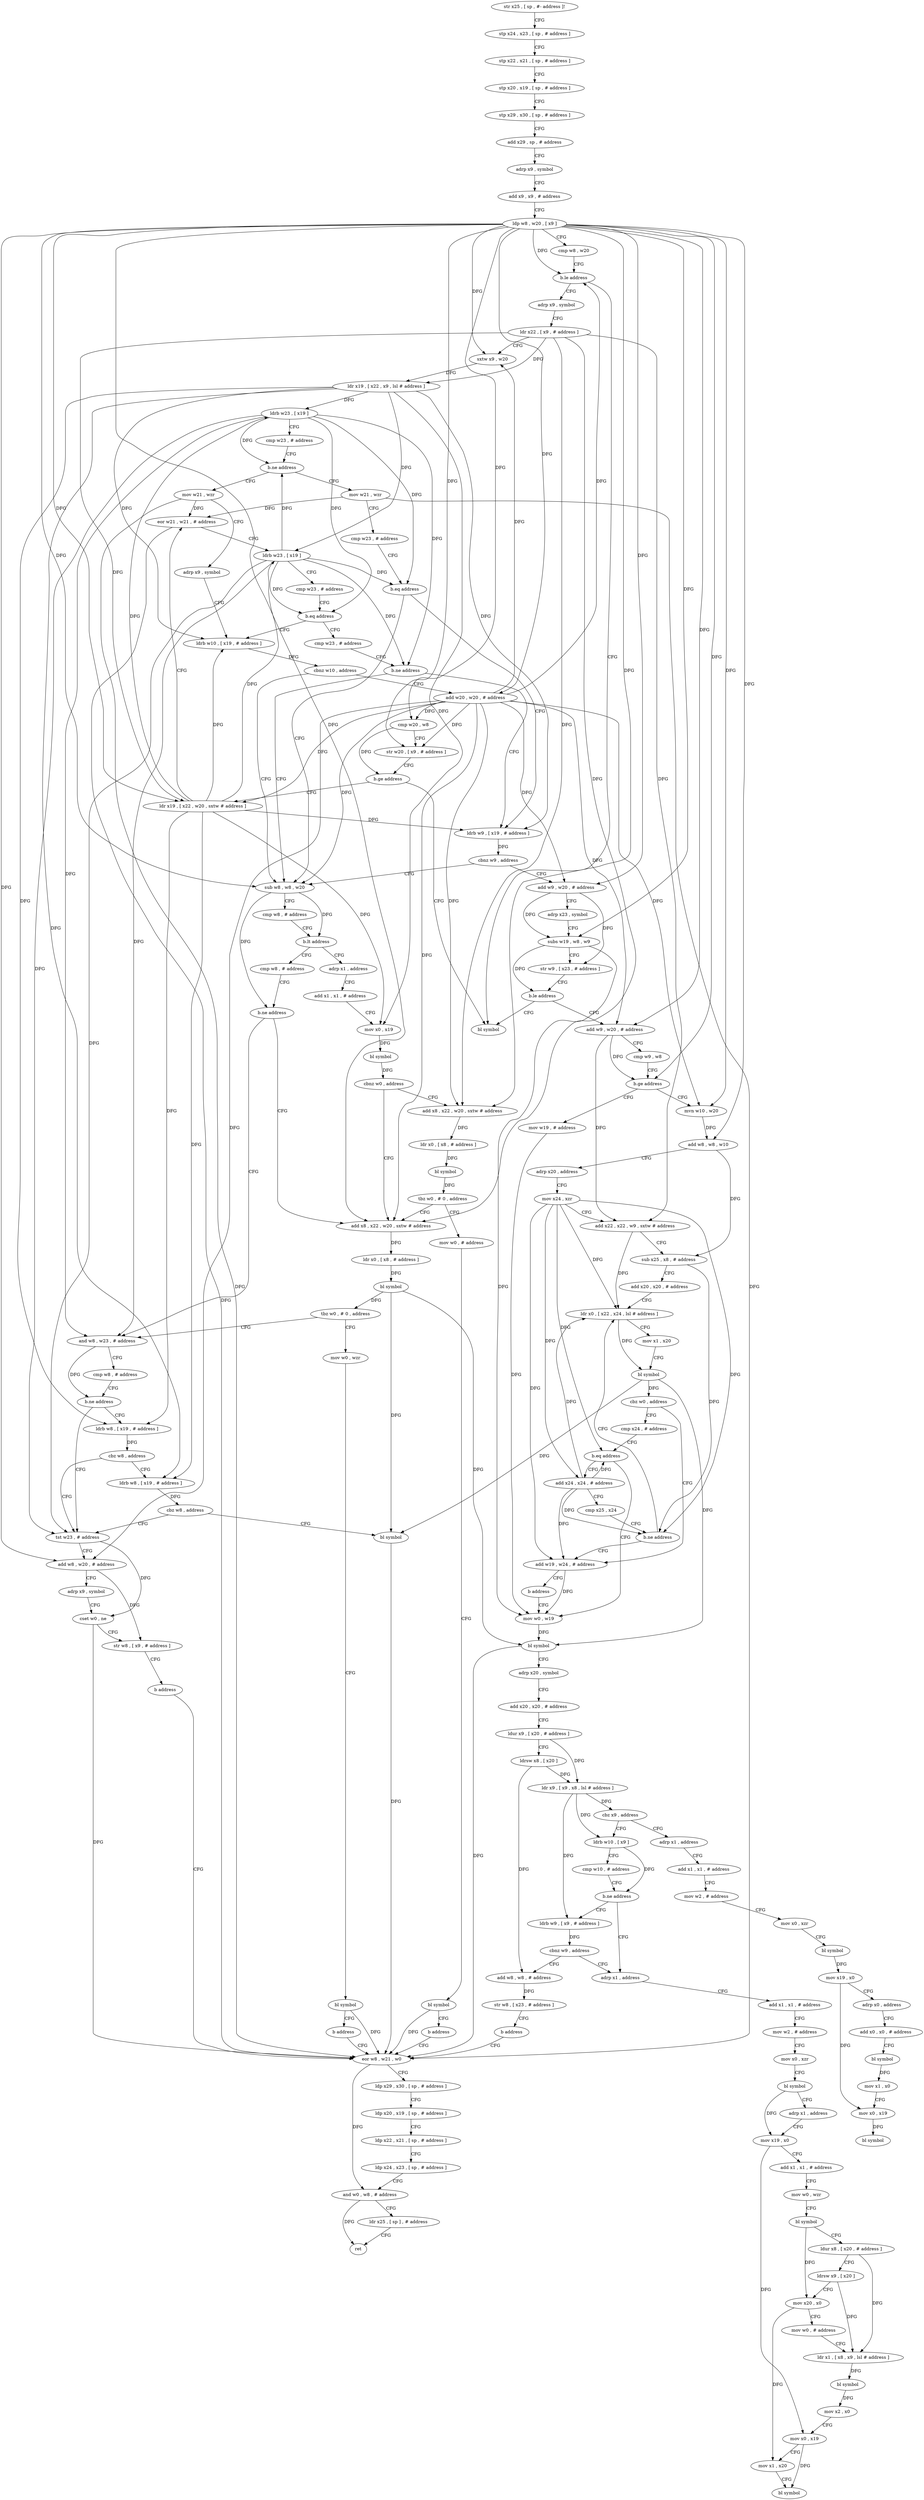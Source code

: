 digraph "func" {
"4206128" [label = "str x25 , [ sp , #- address ]!" ]
"4206132" [label = "stp x24 , x23 , [ sp , # address ]" ]
"4206136" [label = "stp x22 , x21 , [ sp , # address ]" ]
"4206140" [label = "stp x20 , x19 , [ sp , # address ]" ]
"4206144" [label = "stp x29 , x30 , [ sp , # address ]" ]
"4206148" [label = "add x29 , sp , # address" ]
"4206152" [label = "adrp x9 , symbol" ]
"4206156" [label = "add x9 , x9 , # address" ]
"4206160" [label = "ldp w8 , w20 , [ x9 ]" ]
"4206164" [label = "cmp w8 , w20" ]
"4206168" [label = "b.le address" ]
"4206636" [label = "bl symbol" ]
"4206172" [label = "adrp x9 , symbol" ]
"4206176" [label = "ldr x22 , [ x9 , # address ]" ]
"4206180" [label = "sxtw x9 , w20" ]
"4206184" [label = "ldr x19 , [ x22 , x9 , lsl # address ]" ]
"4206188" [label = "ldrb w23 , [ x19 ]" ]
"4206192" [label = "cmp w23 , # address" ]
"4206196" [label = "b.ne address" ]
"4206372" [label = "mov w21 , wzr" ]
"4206200" [label = "mov w21 , wzr" ]
"4206376" [label = "cmp w23 , # address" ]
"4206380" [label = "b.eq address" ]
"4206260" [label = "ldrb w9 , [ x19 , # address ]" ]
"4206384" [label = "sub w8 , w8 , w20" ]
"4206204" [label = "adrp x9 , symbol" ]
"4206208" [label = "ldrb w10 , [ x19 , # address ]" ]
"4206264" [label = "cbnz w9 , address" ]
"4206268" [label = "add w9 , w20 , # address" ]
"4206388" [label = "cmp w8 , # address" ]
"4206392" [label = "b.lt address" ]
"4206444" [label = "cmp w8 , # address" ]
"4206396" [label = "adrp x1 , address" ]
"4206216" [label = "add w20 , w20 , # address" ]
"4206220" [label = "cmp w20 , w8" ]
"4206224" [label = "str w20 , [ x9 , # address ]" ]
"4206228" [label = "b.ge address" ]
"4206232" [label = "ldr x19 , [ x22 , w20 , sxtw # address ]" ]
"4206272" [label = "adrp x23 , symbol" ]
"4206276" [label = "subs w19 , w8 , w9" ]
"4206280" [label = "str w9 , [ x23 , # address ]" ]
"4206284" [label = "b.le address" ]
"4206288" [label = "add w9 , w20 , # address" ]
"4206448" [label = "b.ne address" ]
"4206480" [label = "and w8 , w23 , # address" ]
"4206452" [label = "add x8 , x22 , w20 , sxtw # address" ]
"4206400" [label = "add x1 , x1 , # address" ]
"4206404" [label = "mov x0 , x19" ]
"4206408" [label = "bl symbol" ]
"4206412" [label = "cbnz w0 , address" ]
"4206416" [label = "add x8 , x22 , w20 , sxtw # address" ]
"4206236" [label = "eor w21 , w21 , # address" ]
"4206240" [label = "ldrb w23 , [ x19 ]" ]
"4206244" [label = "cmp w23 , # address" ]
"4206248" [label = "b.eq address" ]
"4206252" [label = "cmp w23 , # address" ]
"4206292" [label = "cmp w9 , w8" ]
"4206296" [label = "b.ge address" ]
"4206532" [label = "mov w19 , # address" ]
"4206300" [label = "mvn w10 , w20" ]
"4206484" [label = "cmp w8 , # address" ]
"4206488" [label = "b.ne address" ]
"4206508" [label = "tst w23 , # address" ]
"4206492" [label = "ldrb w8 , [ x19 , # address ]" ]
"4206456" [label = "ldr x0 , [ x8 , # address ]" ]
"4206460" [label = "bl symbol" ]
"4206464" [label = "tbz w0 , # 0 , address" ]
"4206468" [label = "mov w0 , wzr" ]
"4206420" [label = "ldr x0 , [ x8 , # address ]" ]
"4206424" [label = "bl symbol" ]
"4206428" [label = "tbz w0 , # 0 , address" ]
"4206432" [label = "mov w0 , # address" ]
"4206212" [label = "cbnz w10 , address" ]
"4206256" [label = "b.ne address" ]
"4206536" [label = "mov w0 , w19" ]
"4206304" [label = "add w8 , w8 , w10" ]
"4206308" [label = "adrp x20 , address" ]
"4206312" [label = "mov x24 , xzr" ]
"4206316" [label = "add x22 , x22 , w9 , sxtw # address" ]
"4206320" [label = "sub x25 , x8 , # address" ]
"4206324" [label = "add x20 , x20 , # address" ]
"4206328" [label = "ldr x0 , [ x22 , x24 , lsl # address ]" ]
"4206512" [label = "add w8 , w20 , # address" ]
"4206516" [label = "adrp x9 , symbol" ]
"4206520" [label = "cset w0 , ne" ]
"4206524" [label = "str w8 , [ x9 , # address ]" ]
"4206528" [label = "b address" ]
"4206604" [label = "eor w8 , w21 , w0" ]
"4206496" [label = "cbz w8 , address" ]
"4206500" [label = "ldrb w8 , [ x19 , # address ]" ]
"4206472" [label = "bl symbol" ]
"4206476" [label = "b address" ]
"4206436" [label = "bl symbol" ]
"4206440" [label = "b address" ]
"4206720" [label = "adrp x1 , address" ]
"4206724" [label = "add x1 , x1 , # address" ]
"4206728" [label = "mov w2 , # address" ]
"4206732" [label = "mov x0 , xzr" ]
"4206736" [label = "bl symbol" ]
"4206740" [label = "mov x19 , x0" ]
"4206744" [label = "adrp x0 , address" ]
"4206748" [label = "add x0 , x0 , # address" ]
"4206752" [label = "bl symbol" ]
"4206756" [label = "mov x1 , x0" ]
"4206760" [label = "mov x0 , x19" ]
"4206764" [label = "bl symbol" ]
"4206568" [label = "ldrb w10 , [ x9 ]" ]
"4206572" [label = "cmp w10 , # address" ]
"4206576" [label = "b.ne address" ]
"4206640" [label = "adrp x1 , address" ]
"4206580" [label = "ldrb w9 , [ x9 , # address ]" ]
"4206364" [label = "add w19 , w24 , # address" ]
"4206368" [label = "b address" ]
"4206344" [label = "cmp x24 , # address" ]
"4206348" [label = "b.eq address" ]
"4206352" [label = "add x24 , x24 , # address" ]
"4206608" [label = "ldp x29 , x30 , [ sp , # address ]" ]
"4206612" [label = "ldp x20 , x19 , [ sp , # address ]" ]
"4206616" [label = "ldp x22 , x21 , [ sp , # address ]" ]
"4206620" [label = "ldp x24 , x23 , [ sp , # address ]" ]
"4206624" [label = "and w0 , w8 , # address" ]
"4206628" [label = "ldr x25 , [ sp ] , # address" ]
"4206632" [label = "ret" ]
"4206504" [label = "cbz w8 , address" ]
"4206600" [label = "bl symbol" ]
"4206644" [label = "add x1 , x1 , # address" ]
"4206648" [label = "mov w2 , # address" ]
"4206652" [label = "mov x0 , xzr" ]
"4206656" [label = "bl symbol" ]
"4206660" [label = "adrp x1 , address" ]
"4206664" [label = "mov x19 , x0" ]
"4206668" [label = "add x1 , x1 , # address" ]
"4206672" [label = "mov w0 , wzr" ]
"4206676" [label = "bl symbol" ]
"4206680" [label = "ldur x8 , [ x20 , # address ]" ]
"4206684" [label = "ldrsw x9 , [ x20 ]" ]
"4206688" [label = "mov x20 , x0" ]
"4206692" [label = "mov w0 , # address" ]
"4206696" [label = "ldr x1 , [ x8 , x9 , lsl # address ]" ]
"4206700" [label = "bl symbol" ]
"4206704" [label = "mov x2 , x0" ]
"4206708" [label = "mov x0 , x19" ]
"4206712" [label = "mov x1 , x20" ]
"4206716" [label = "bl symbol" ]
"4206584" [label = "cbnz w9 , address" ]
"4206588" [label = "add w8 , w8 , # address" ]
"4206540" [label = "bl symbol" ]
"4206544" [label = "adrp x20 , symbol" ]
"4206548" [label = "add x20 , x20 , # address" ]
"4206552" [label = "ldur x9 , [ x20 , # address ]" ]
"4206556" [label = "ldrsw x8 , [ x20 ]" ]
"4206560" [label = "ldr x9 , [ x9 , x8 , lsl # address ]" ]
"4206564" [label = "cbz x9 , address" ]
"4206356" [label = "cmp x25 , x24" ]
"4206360" [label = "b.ne address" ]
"4206592" [label = "str w8 , [ x23 , # address ]" ]
"4206596" [label = "b address" ]
"4206332" [label = "mov x1 , x20" ]
"4206336" [label = "bl symbol" ]
"4206340" [label = "cbz w0 , address" ]
"4206128" -> "4206132" [ label = "CFG" ]
"4206132" -> "4206136" [ label = "CFG" ]
"4206136" -> "4206140" [ label = "CFG" ]
"4206140" -> "4206144" [ label = "CFG" ]
"4206144" -> "4206148" [ label = "CFG" ]
"4206148" -> "4206152" [ label = "CFG" ]
"4206152" -> "4206156" [ label = "CFG" ]
"4206156" -> "4206160" [ label = "CFG" ]
"4206160" -> "4206164" [ label = "CFG" ]
"4206160" -> "4206168" [ label = "DFG" ]
"4206160" -> "4206384" [ label = "DFG" ]
"4206160" -> "4206276" [ label = "DFG" ]
"4206160" -> "4206220" [ label = "DFG" ]
"4206160" -> "4206296" [ label = "DFG" ]
"4206160" -> "4206304" [ label = "DFG" ]
"4206160" -> "4206180" [ label = "DFG" ]
"4206160" -> "4206268" [ label = "DFG" ]
"4206160" -> "4206216" [ label = "DFG" ]
"4206160" -> "4206224" [ label = "DFG" ]
"4206160" -> "4206288" [ label = "DFG" ]
"4206160" -> "4206452" [ label = "DFG" ]
"4206160" -> "4206416" [ label = "DFG" ]
"4206160" -> "4206232" [ label = "DFG" ]
"4206160" -> "4206300" [ label = "DFG" ]
"4206160" -> "4206512" [ label = "DFG" ]
"4206164" -> "4206168" [ label = "CFG" ]
"4206168" -> "4206636" [ label = "CFG" ]
"4206168" -> "4206172" [ label = "CFG" ]
"4206172" -> "4206176" [ label = "CFG" ]
"4206176" -> "4206180" [ label = "CFG" ]
"4206176" -> "4206184" [ label = "DFG" ]
"4206176" -> "4206452" [ label = "DFG" ]
"4206176" -> "4206416" [ label = "DFG" ]
"4206176" -> "4206232" [ label = "DFG" ]
"4206176" -> "4206316" [ label = "DFG" ]
"4206180" -> "4206184" [ label = "DFG" ]
"4206184" -> "4206188" [ label = "DFG" ]
"4206184" -> "4206260" [ label = "DFG" ]
"4206184" -> "4206208" [ label = "DFG" ]
"4206184" -> "4206404" [ label = "DFG" ]
"4206184" -> "4206240" [ label = "DFG" ]
"4206184" -> "4206492" [ label = "DFG" ]
"4206184" -> "4206500" [ label = "DFG" ]
"4206188" -> "4206192" [ label = "CFG" ]
"4206188" -> "4206196" [ label = "DFG" ]
"4206188" -> "4206380" [ label = "DFG" ]
"4206188" -> "4206480" [ label = "DFG" ]
"4206188" -> "4206248" [ label = "DFG" ]
"4206188" -> "4206508" [ label = "DFG" ]
"4206188" -> "4206256" [ label = "DFG" ]
"4206192" -> "4206196" [ label = "CFG" ]
"4206196" -> "4206372" [ label = "CFG" ]
"4206196" -> "4206200" [ label = "CFG" ]
"4206372" -> "4206376" [ label = "CFG" ]
"4206372" -> "4206236" [ label = "DFG" ]
"4206372" -> "4206604" [ label = "DFG" ]
"4206200" -> "4206204" [ label = "CFG" ]
"4206200" -> "4206236" [ label = "DFG" ]
"4206200" -> "4206604" [ label = "DFG" ]
"4206376" -> "4206380" [ label = "CFG" ]
"4206380" -> "4206260" [ label = "CFG" ]
"4206380" -> "4206384" [ label = "CFG" ]
"4206260" -> "4206264" [ label = "DFG" ]
"4206384" -> "4206388" [ label = "CFG" ]
"4206384" -> "4206392" [ label = "DFG" ]
"4206384" -> "4206448" [ label = "DFG" ]
"4206204" -> "4206208" [ label = "CFG" ]
"4206208" -> "4206212" [ label = "DFG" ]
"4206264" -> "4206384" [ label = "CFG" ]
"4206264" -> "4206268" [ label = "CFG" ]
"4206268" -> "4206272" [ label = "CFG" ]
"4206268" -> "4206276" [ label = "DFG" ]
"4206268" -> "4206280" [ label = "DFG" ]
"4206388" -> "4206392" [ label = "CFG" ]
"4206392" -> "4206444" [ label = "CFG" ]
"4206392" -> "4206396" [ label = "CFG" ]
"4206444" -> "4206448" [ label = "CFG" ]
"4206396" -> "4206400" [ label = "CFG" ]
"4206216" -> "4206220" [ label = "DFG" ]
"4206216" -> "4206168" [ label = "DFG" ]
"4206216" -> "4206180" [ label = "DFG" ]
"4206216" -> "4206384" [ label = "DFG" ]
"4206216" -> "4206268" [ label = "DFG" ]
"4206216" -> "4206224" [ label = "DFG" ]
"4206216" -> "4206288" [ label = "DFG" ]
"4206216" -> "4206452" [ label = "DFG" ]
"4206216" -> "4206416" [ label = "DFG" ]
"4206216" -> "4206232" [ label = "DFG" ]
"4206216" -> "4206300" [ label = "DFG" ]
"4206216" -> "4206512" [ label = "DFG" ]
"4206220" -> "4206224" [ label = "CFG" ]
"4206220" -> "4206228" [ label = "DFG" ]
"4206224" -> "4206228" [ label = "CFG" ]
"4206228" -> "4206636" [ label = "CFG" ]
"4206228" -> "4206232" [ label = "CFG" ]
"4206232" -> "4206236" [ label = "CFG" ]
"4206232" -> "4206188" [ label = "DFG" ]
"4206232" -> "4206260" [ label = "DFG" ]
"4206232" -> "4206208" [ label = "DFG" ]
"4206232" -> "4206404" [ label = "DFG" ]
"4206232" -> "4206240" [ label = "DFG" ]
"4206232" -> "4206492" [ label = "DFG" ]
"4206232" -> "4206500" [ label = "DFG" ]
"4206272" -> "4206276" [ label = "CFG" ]
"4206276" -> "4206280" [ label = "CFG" ]
"4206276" -> "4206536" [ label = "DFG" ]
"4206276" -> "4206284" [ label = "DFG" ]
"4206280" -> "4206284" [ label = "CFG" ]
"4206284" -> "4206636" [ label = "CFG" ]
"4206284" -> "4206288" [ label = "CFG" ]
"4206288" -> "4206292" [ label = "CFG" ]
"4206288" -> "4206296" [ label = "DFG" ]
"4206288" -> "4206316" [ label = "DFG" ]
"4206448" -> "4206480" [ label = "CFG" ]
"4206448" -> "4206452" [ label = "CFG" ]
"4206480" -> "4206484" [ label = "CFG" ]
"4206480" -> "4206488" [ label = "DFG" ]
"4206452" -> "4206456" [ label = "DFG" ]
"4206400" -> "4206404" [ label = "CFG" ]
"4206404" -> "4206408" [ label = "DFG" ]
"4206408" -> "4206412" [ label = "DFG" ]
"4206412" -> "4206452" [ label = "CFG" ]
"4206412" -> "4206416" [ label = "CFG" ]
"4206416" -> "4206420" [ label = "DFG" ]
"4206236" -> "4206240" [ label = "CFG" ]
"4206236" -> "4206604" [ label = "DFG" ]
"4206240" -> "4206244" [ label = "CFG" ]
"4206240" -> "4206196" [ label = "DFG" ]
"4206240" -> "4206380" [ label = "DFG" ]
"4206240" -> "4206480" [ label = "DFG" ]
"4206240" -> "4206248" [ label = "DFG" ]
"4206240" -> "4206508" [ label = "DFG" ]
"4206240" -> "4206256" [ label = "DFG" ]
"4206244" -> "4206248" [ label = "CFG" ]
"4206248" -> "4206208" [ label = "CFG" ]
"4206248" -> "4206252" [ label = "CFG" ]
"4206252" -> "4206256" [ label = "CFG" ]
"4206292" -> "4206296" [ label = "CFG" ]
"4206296" -> "4206532" [ label = "CFG" ]
"4206296" -> "4206300" [ label = "CFG" ]
"4206532" -> "4206536" [ label = "DFG" ]
"4206300" -> "4206304" [ label = "DFG" ]
"4206484" -> "4206488" [ label = "CFG" ]
"4206488" -> "4206508" [ label = "CFG" ]
"4206488" -> "4206492" [ label = "CFG" ]
"4206508" -> "4206512" [ label = "CFG" ]
"4206508" -> "4206520" [ label = "DFG" ]
"4206492" -> "4206496" [ label = "DFG" ]
"4206456" -> "4206460" [ label = "DFG" ]
"4206460" -> "4206464" [ label = "DFG" ]
"4206460" -> "4206600" [ label = "DFG" ]
"4206460" -> "4206540" [ label = "DFG" ]
"4206464" -> "4206480" [ label = "CFG" ]
"4206464" -> "4206468" [ label = "CFG" ]
"4206468" -> "4206472" [ label = "CFG" ]
"4206420" -> "4206424" [ label = "DFG" ]
"4206424" -> "4206428" [ label = "DFG" ]
"4206428" -> "4206452" [ label = "CFG" ]
"4206428" -> "4206432" [ label = "CFG" ]
"4206432" -> "4206436" [ label = "CFG" ]
"4206212" -> "4206384" [ label = "CFG" ]
"4206212" -> "4206216" [ label = "CFG" ]
"4206256" -> "4206384" [ label = "CFG" ]
"4206256" -> "4206260" [ label = "CFG" ]
"4206536" -> "4206540" [ label = "DFG" ]
"4206304" -> "4206308" [ label = "CFG" ]
"4206304" -> "4206320" [ label = "DFG" ]
"4206308" -> "4206312" [ label = "CFG" ]
"4206312" -> "4206316" [ label = "CFG" ]
"4206312" -> "4206328" [ label = "DFG" ]
"4206312" -> "4206364" [ label = "DFG" ]
"4206312" -> "4206348" [ label = "DFG" ]
"4206312" -> "4206352" [ label = "DFG" ]
"4206312" -> "4206360" [ label = "DFG" ]
"4206316" -> "4206320" [ label = "CFG" ]
"4206316" -> "4206328" [ label = "DFG" ]
"4206320" -> "4206324" [ label = "CFG" ]
"4206320" -> "4206360" [ label = "DFG" ]
"4206324" -> "4206328" [ label = "CFG" ]
"4206328" -> "4206332" [ label = "CFG" ]
"4206328" -> "4206336" [ label = "DFG" ]
"4206512" -> "4206516" [ label = "CFG" ]
"4206512" -> "4206524" [ label = "DFG" ]
"4206516" -> "4206520" [ label = "CFG" ]
"4206520" -> "4206524" [ label = "CFG" ]
"4206520" -> "4206604" [ label = "DFG" ]
"4206524" -> "4206528" [ label = "CFG" ]
"4206528" -> "4206604" [ label = "CFG" ]
"4206604" -> "4206608" [ label = "CFG" ]
"4206604" -> "4206624" [ label = "DFG" ]
"4206496" -> "4206508" [ label = "CFG" ]
"4206496" -> "4206500" [ label = "CFG" ]
"4206500" -> "4206504" [ label = "DFG" ]
"4206472" -> "4206476" [ label = "CFG" ]
"4206472" -> "4206604" [ label = "DFG" ]
"4206476" -> "4206604" [ label = "CFG" ]
"4206436" -> "4206440" [ label = "CFG" ]
"4206436" -> "4206604" [ label = "DFG" ]
"4206440" -> "4206604" [ label = "CFG" ]
"4206720" -> "4206724" [ label = "CFG" ]
"4206724" -> "4206728" [ label = "CFG" ]
"4206728" -> "4206732" [ label = "CFG" ]
"4206732" -> "4206736" [ label = "CFG" ]
"4206736" -> "4206740" [ label = "DFG" ]
"4206740" -> "4206744" [ label = "CFG" ]
"4206740" -> "4206760" [ label = "DFG" ]
"4206744" -> "4206748" [ label = "CFG" ]
"4206748" -> "4206752" [ label = "CFG" ]
"4206752" -> "4206756" [ label = "DFG" ]
"4206756" -> "4206760" [ label = "CFG" ]
"4206760" -> "4206764" [ label = "DFG" ]
"4206568" -> "4206572" [ label = "CFG" ]
"4206568" -> "4206576" [ label = "DFG" ]
"4206572" -> "4206576" [ label = "CFG" ]
"4206576" -> "4206640" [ label = "CFG" ]
"4206576" -> "4206580" [ label = "CFG" ]
"4206640" -> "4206644" [ label = "CFG" ]
"4206580" -> "4206584" [ label = "DFG" ]
"4206364" -> "4206368" [ label = "CFG" ]
"4206364" -> "4206536" [ label = "DFG" ]
"4206368" -> "4206536" [ label = "CFG" ]
"4206344" -> "4206348" [ label = "CFG" ]
"4206348" -> "4206536" [ label = "CFG" ]
"4206348" -> "4206352" [ label = "CFG" ]
"4206352" -> "4206356" [ label = "CFG" ]
"4206352" -> "4206328" [ label = "DFG" ]
"4206352" -> "4206364" [ label = "DFG" ]
"4206352" -> "4206348" [ label = "DFG" ]
"4206352" -> "4206360" [ label = "DFG" ]
"4206608" -> "4206612" [ label = "CFG" ]
"4206612" -> "4206616" [ label = "CFG" ]
"4206616" -> "4206620" [ label = "CFG" ]
"4206620" -> "4206624" [ label = "CFG" ]
"4206624" -> "4206628" [ label = "CFG" ]
"4206624" -> "4206632" [ label = "DFG" ]
"4206628" -> "4206632" [ label = "CFG" ]
"4206504" -> "4206600" [ label = "CFG" ]
"4206504" -> "4206508" [ label = "CFG" ]
"4206600" -> "4206604" [ label = "DFG" ]
"4206644" -> "4206648" [ label = "CFG" ]
"4206648" -> "4206652" [ label = "CFG" ]
"4206652" -> "4206656" [ label = "CFG" ]
"4206656" -> "4206660" [ label = "CFG" ]
"4206656" -> "4206664" [ label = "DFG" ]
"4206660" -> "4206664" [ label = "CFG" ]
"4206664" -> "4206668" [ label = "CFG" ]
"4206664" -> "4206708" [ label = "DFG" ]
"4206668" -> "4206672" [ label = "CFG" ]
"4206672" -> "4206676" [ label = "CFG" ]
"4206676" -> "4206680" [ label = "CFG" ]
"4206676" -> "4206688" [ label = "DFG" ]
"4206680" -> "4206684" [ label = "CFG" ]
"4206680" -> "4206696" [ label = "DFG" ]
"4206684" -> "4206688" [ label = "CFG" ]
"4206684" -> "4206696" [ label = "DFG" ]
"4206688" -> "4206692" [ label = "CFG" ]
"4206688" -> "4206712" [ label = "DFG" ]
"4206692" -> "4206696" [ label = "CFG" ]
"4206696" -> "4206700" [ label = "DFG" ]
"4206700" -> "4206704" [ label = "DFG" ]
"4206704" -> "4206708" [ label = "CFG" ]
"4206708" -> "4206712" [ label = "CFG" ]
"4206708" -> "4206716" [ label = "DFG" ]
"4206712" -> "4206716" [ label = "CFG" ]
"4206584" -> "4206640" [ label = "CFG" ]
"4206584" -> "4206588" [ label = "CFG" ]
"4206588" -> "4206592" [ label = "DFG" ]
"4206540" -> "4206544" [ label = "CFG" ]
"4206540" -> "4206604" [ label = "DFG" ]
"4206544" -> "4206548" [ label = "CFG" ]
"4206548" -> "4206552" [ label = "CFG" ]
"4206552" -> "4206556" [ label = "CFG" ]
"4206552" -> "4206560" [ label = "DFG" ]
"4206556" -> "4206560" [ label = "DFG" ]
"4206556" -> "4206588" [ label = "DFG" ]
"4206560" -> "4206564" [ label = "DFG" ]
"4206560" -> "4206568" [ label = "DFG" ]
"4206560" -> "4206580" [ label = "DFG" ]
"4206564" -> "4206720" [ label = "CFG" ]
"4206564" -> "4206568" [ label = "CFG" ]
"4206356" -> "4206360" [ label = "CFG" ]
"4206360" -> "4206328" [ label = "CFG" ]
"4206360" -> "4206364" [ label = "CFG" ]
"4206592" -> "4206596" [ label = "CFG" ]
"4206596" -> "4206604" [ label = "CFG" ]
"4206332" -> "4206336" [ label = "CFG" ]
"4206336" -> "4206340" [ label = "DFG" ]
"4206336" -> "4206540" [ label = "DFG" ]
"4206336" -> "4206600" [ label = "DFG" ]
"4206340" -> "4206364" [ label = "CFG" ]
"4206340" -> "4206344" [ label = "CFG" ]
}
